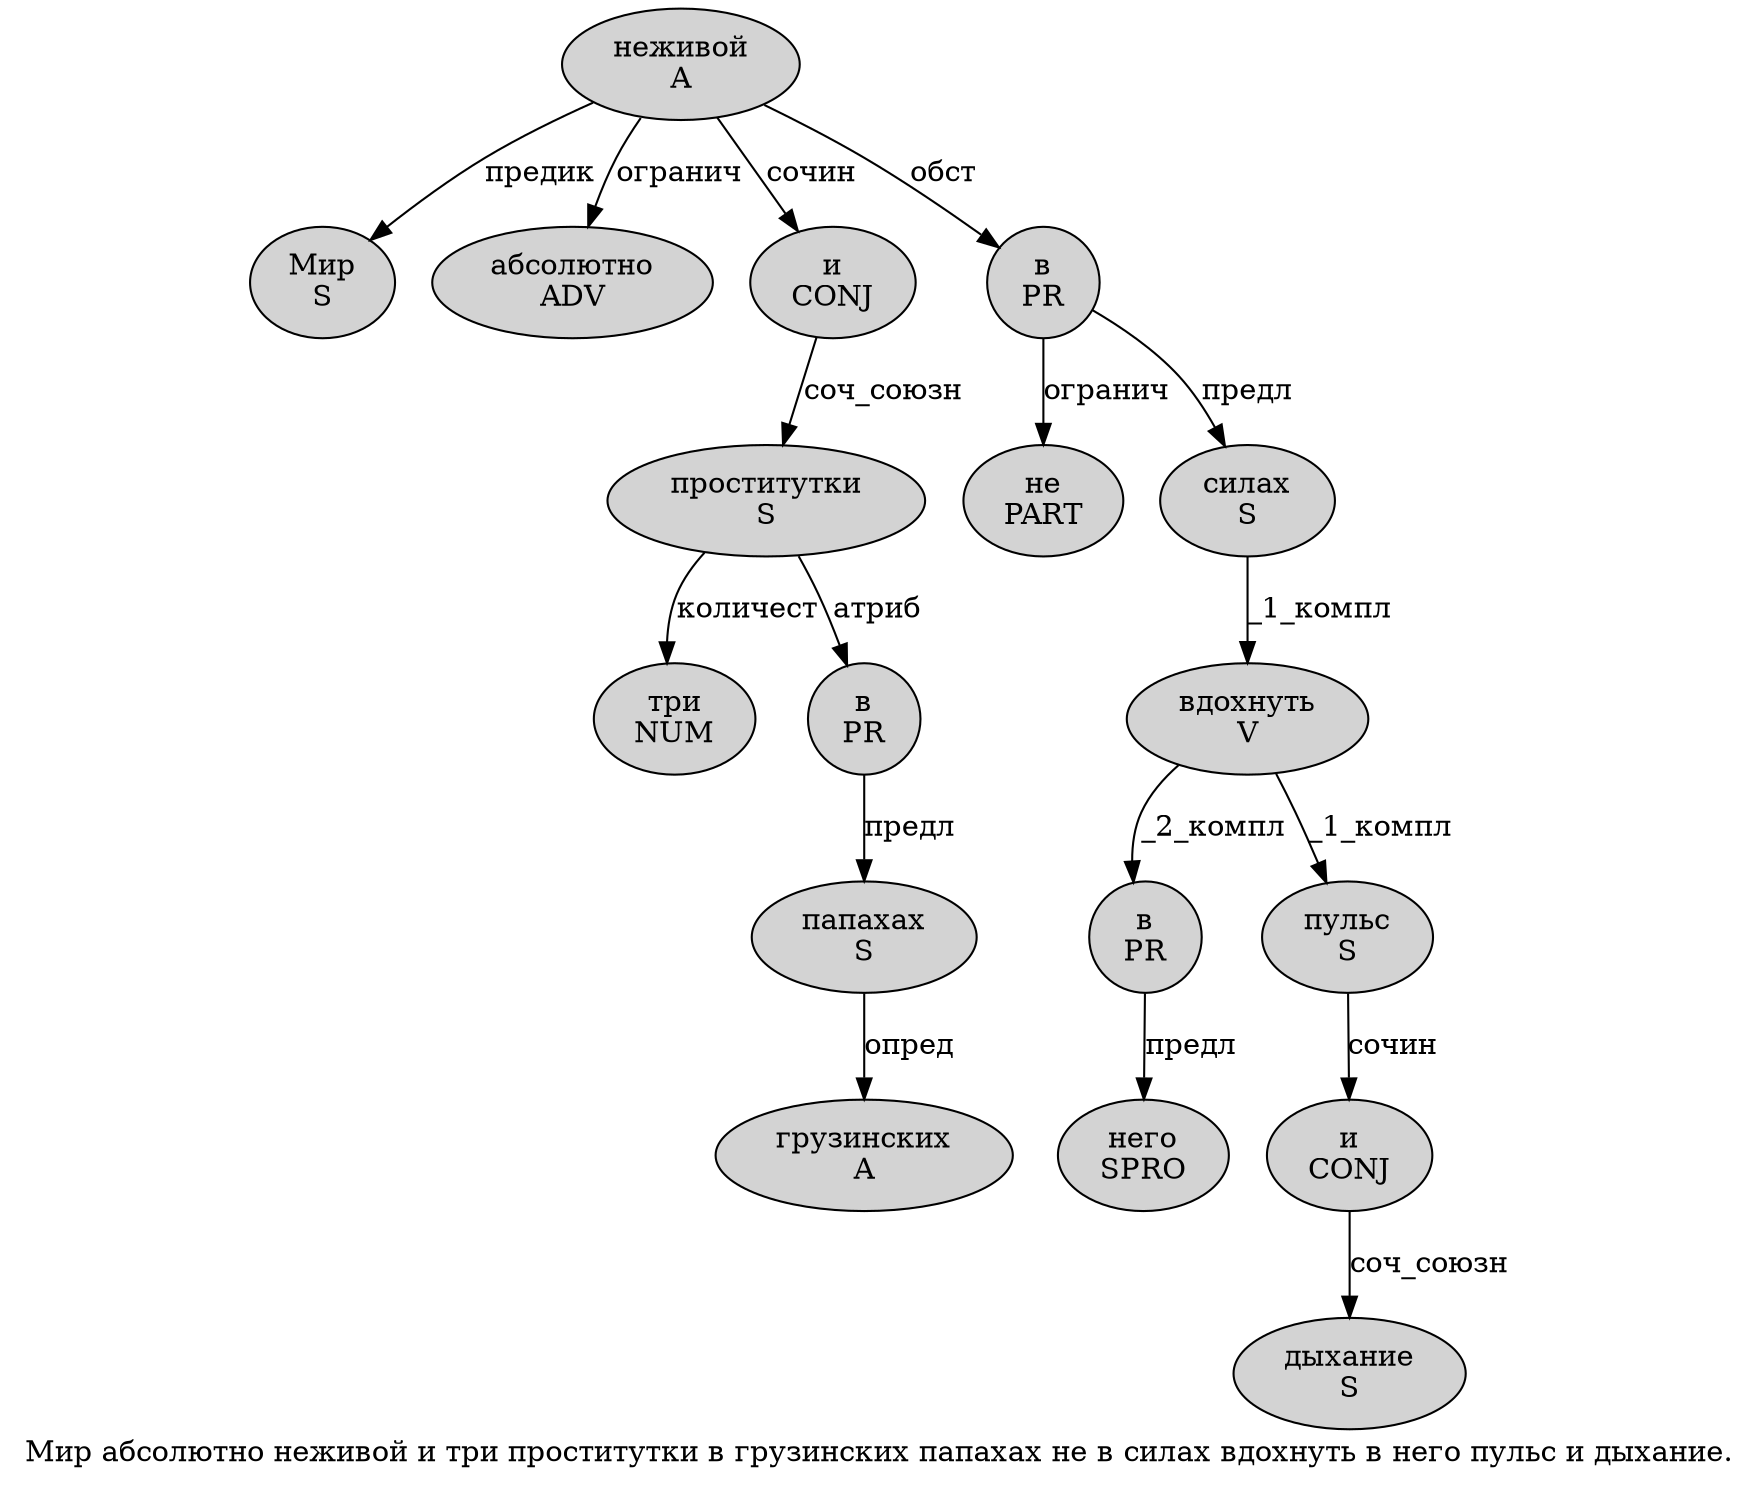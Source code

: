 digraph SENTENCE_2570 {
	graph [label="Мир абсолютно неживой и три проститутки в грузинских папахах не в силах вдохнуть в него пульс и дыхание."]
	node [style=filled]
		0 [label="Мир
S" color="" fillcolor=lightgray penwidth=1 shape=ellipse]
		1 [label="абсолютно
ADV" color="" fillcolor=lightgray penwidth=1 shape=ellipse]
		2 [label="неживой
A" color="" fillcolor=lightgray penwidth=1 shape=ellipse]
		3 [label="и
CONJ" color="" fillcolor=lightgray penwidth=1 shape=ellipse]
		4 [label="три
NUM" color="" fillcolor=lightgray penwidth=1 shape=ellipse]
		5 [label="проститутки
S" color="" fillcolor=lightgray penwidth=1 shape=ellipse]
		6 [label="в
PR" color="" fillcolor=lightgray penwidth=1 shape=ellipse]
		7 [label="грузинских
A" color="" fillcolor=lightgray penwidth=1 shape=ellipse]
		8 [label="папахах
S" color="" fillcolor=lightgray penwidth=1 shape=ellipse]
		9 [label="не
PART" color="" fillcolor=lightgray penwidth=1 shape=ellipse]
		10 [label="в
PR" color="" fillcolor=lightgray penwidth=1 shape=ellipse]
		11 [label="силах
S" color="" fillcolor=lightgray penwidth=1 shape=ellipse]
		12 [label="вдохнуть
V" color="" fillcolor=lightgray penwidth=1 shape=ellipse]
		13 [label="в
PR" color="" fillcolor=lightgray penwidth=1 shape=ellipse]
		14 [label="него
SPRO" color="" fillcolor=lightgray penwidth=1 shape=ellipse]
		15 [label="пульс
S" color="" fillcolor=lightgray penwidth=1 shape=ellipse]
		16 [label="и
CONJ" color="" fillcolor=lightgray penwidth=1 shape=ellipse]
		17 [label="дыхание
S" color="" fillcolor=lightgray penwidth=1 shape=ellipse]
			12 -> 13 [label="_2_компл"]
			12 -> 15 [label="_1_компл"]
			15 -> 16 [label="сочин"]
			6 -> 8 [label="предл"]
			11 -> 12 [label="_1_компл"]
			5 -> 4 [label="количест"]
			5 -> 6 [label="атриб"]
			8 -> 7 [label="опред"]
			16 -> 17 [label="соч_союзн"]
			3 -> 5 [label="соч_союзн"]
			10 -> 9 [label="огранич"]
			10 -> 11 [label="предл"]
			13 -> 14 [label="предл"]
			2 -> 0 [label="предик"]
			2 -> 1 [label="огранич"]
			2 -> 3 [label="сочин"]
			2 -> 10 [label="обст"]
}